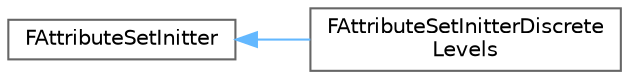 digraph "Graphical Class Hierarchy"
{
 // INTERACTIVE_SVG=YES
 // LATEX_PDF_SIZE
  bgcolor="transparent";
  edge [fontname=Helvetica,fontsize=10,labelfontname=Helvetica,labelfontsize=10];
  node [fontname=Helvetica,fontsize=10,shape=box,height=0.2,width=0.4];
  rankdir="LR";
  Node0 [id="Node000000",label="FAttributeSetInitter",height=0.2,width=0.4,color="grey40", fillcolor="white", style="filled",URL="$d7/daa/structFAttributeSetInitter.html",tooltip="Defines the set of all GameplayAttributes for your game Games should subclass this and add FGameplayA..."];
  Node0 -> Node1 [id="edge3400_Node000000_Node000001",dir="back",color="steelblue1",style="solid",tooltip=" "];
  Node1 [id="Node000001",label="FAttributeSetInitterDiscrete\lLevels",height=0.2,width=0.4,color="grey40", fillcolor="white", style="filled",URL="$d0/d0e/structFAttributeSetInitterDiscreteLevels.html",tooltip="Explicit implementation of attribute set initter, relying on the existence and usage of discrete leve..."];
}
